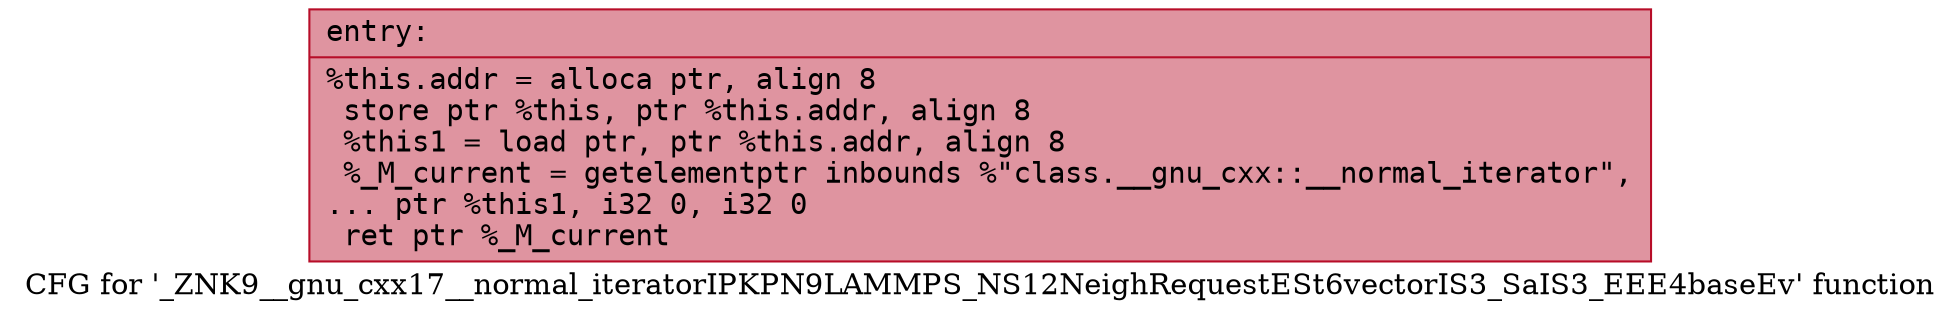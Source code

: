 digraph "CFG for '_ZNK9__gnu_cxx17__normal_iteratorIPKPN9LAMMPS_NS12NeighRequestESt6vectorIS3_SaIS3_EEE4baseEv' function" {
	label="CFG for '_ZNK9__gnu_cxx17__normal_iteratorIPKPN9LAMMPS_NS12NeighRequestESt6vectorIS3_SaIS3_EEE4baseEv' function";

	Node0x55975a7d44c0 [shape=record,color="#b70d28ff", style=filled, fillcolor="#b70d2870" fontname="Courier",label="{entry:\l|  %this.addr = alloca ptr, align 8\l  store ptr %this, ptr %this.addr, align 8\l  %this1 = load ptr, ptr %this.addr, align 8\l  %_M_current = getelementptr inbounds %\"class.__gnu_cxx::__normal_iterator\",\l... ptr %this1, i32 0, i32 0\l  ret ptr %_M_current\l}"];
}
